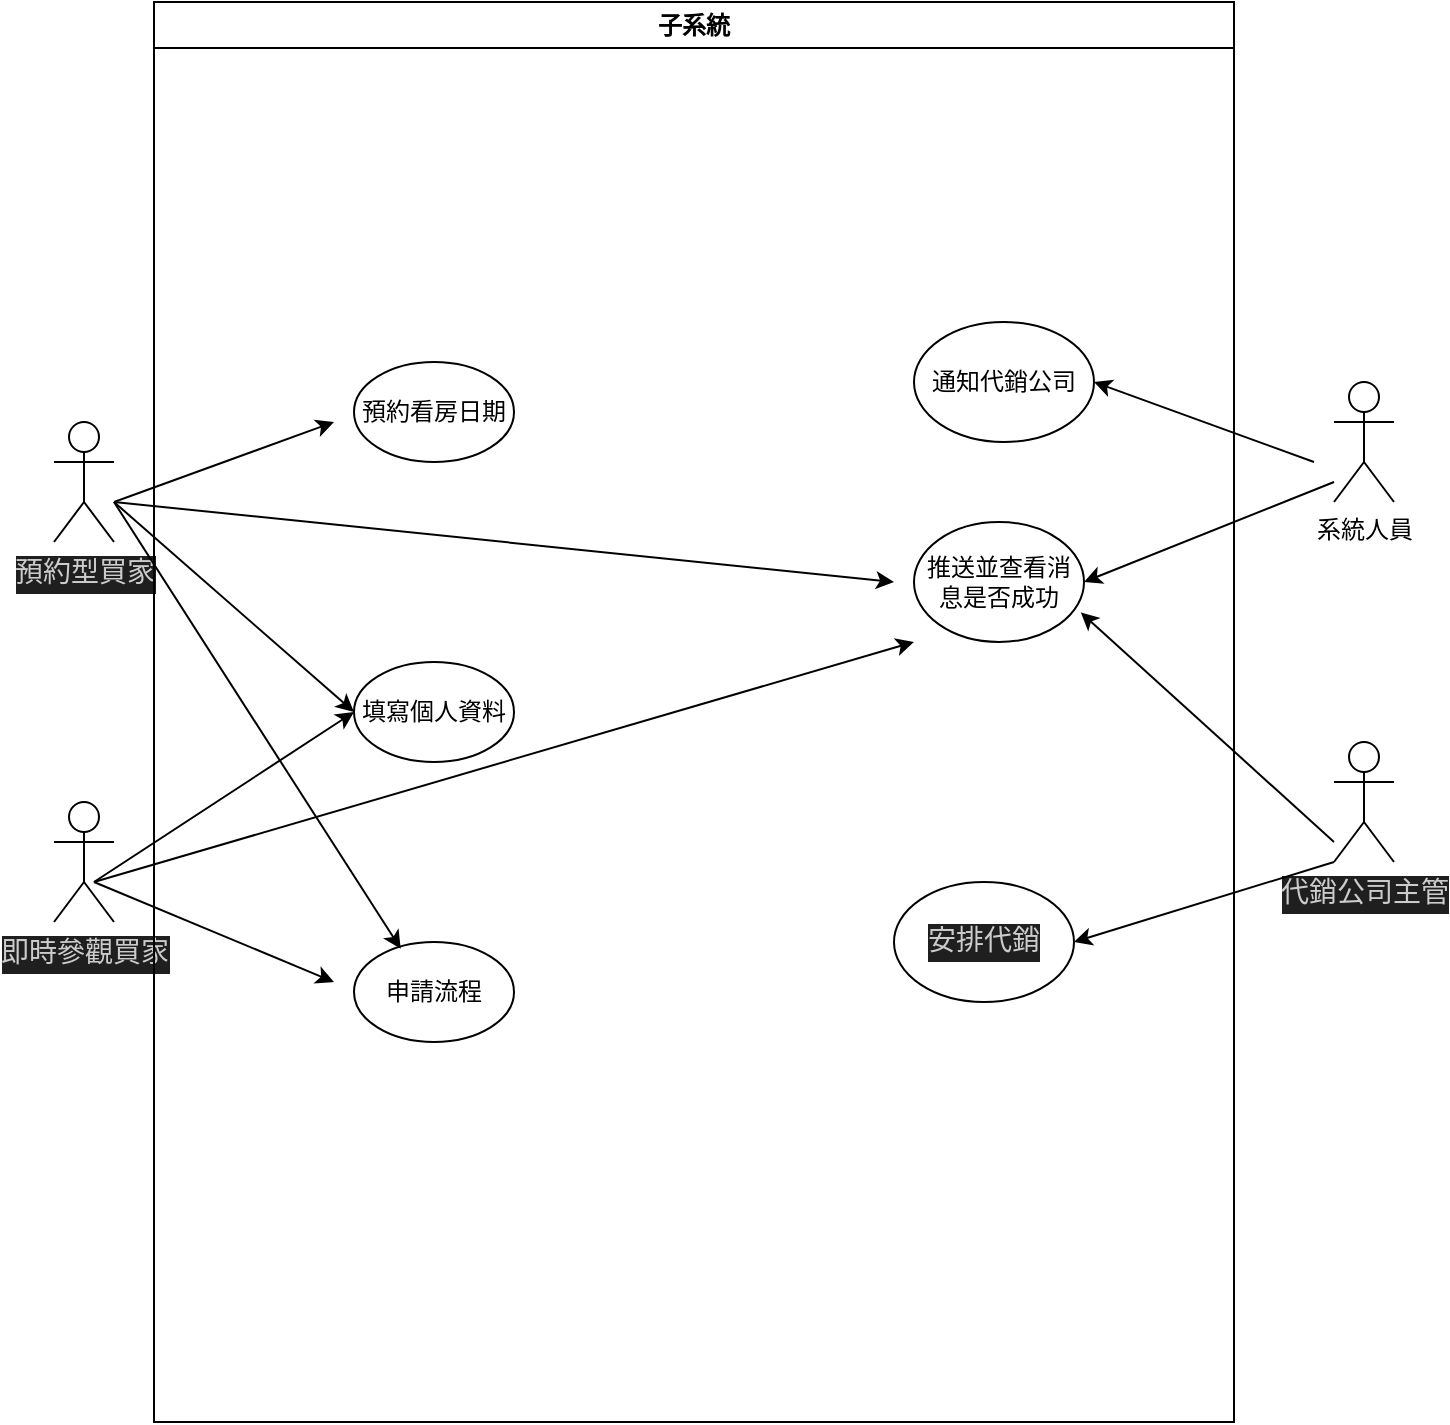 <mxfile>
    <diagram id="ASTWp4ZXTidoFe2xOwB_" name="1b">
        <mxGraphModel dx="1130" dy="787" grid="1" gridSize="10" guides="1" tooltips="1" connect="1" arrows="1" fold="1" page="1" pageScale="1" pageWidth="827" pageHeight="1169" math="0" shadow="0">
            <root>
                <mxCell id="0"/>
                <mxCell id="1" parent="0"/>
                <mxCell id="10" value="&lt;div style=&quot;color: rgb(204, 204, 204); background-color: rgb(31, 31, 31); font-family: Consolas, &amp;quot;Courier New&amp;quot;, monospace; font-size: 14px; line-height: 19px;&quot;&gt;預約型買家&lt;/div&gt;" style="shape=umlActor;verticalLabelPosition=bottom;verticalAlign=top;html=1;outlineConnect=0;" parent="1" vertex="1">
                    <mxGeometry x="80" y="260" width="30" height="60" as="geometry"/>
                </mxCell>
                <mxCell id="11" value="系統人員" style="shape=umlActor;verticalLabelPosition=bottom;verticalAlign=top;html=1;outlineConnect=0;" parent="1" vertex="1">
                    <mxGeometry x="720" y="240" width="30" height="60" as="geometry"/>
                </mxCell>
                <mxCell id="12" value="&lt;div style=&quot;color: rgb(204, 204, 204); background-color: rgb(31, 31, 31); font-family: Consolas, &amp;quot;Courier New&amp;quot;, monospace; font-size: 14px; line-height: 19px;&quot;&gt;代銷公司主管&lt;/div&gt;" style="shape=umlActor;verticalLabelPosition=bottom;verticalAlign=top;html=1;outlineConnect=0;" parent="1" vertex="1">
                    <mxGeometry x="720" y="420" width="30" height="60" as="geometry"/>
                </mxCell>
                <mxCell id="13" value="&lt;div style=&quot;color: rgb(204, 204, 204); background-color: rgb(31, 31, 31); font-family: Consolas, &amp;quot;Courier New&amp;quot;, monospace; font-size: 14px; line-height: 19px;&quot;&gt;即時參觀買家&lt;/div&gt;" style="shape=umlActor;verticalLabelPosition=bottom;verticalAlign=top;html=1;outlineConnect=0;" parent="1" vertex="1">
                    <mxGeometry x="80" y="450" width="30" height="60" as="geometry"/>
                </mxCell>
                <mxCell id="17" value="預約看房日期" style="ellipse;whiteSpace=wrap;html=1;" parent="1" vertex="1">
                    <mxGeometry x="230" y="230" width="80" height="50" as="geometry"/>
                </mxCell>
                <mxCell id="18" value="申請流程" style="ellipse;whiteSpace=wrap;html=1;" parent="1" vertex="1">
                    <mxGeometry x="230" y="520" width="80" height="50" as="geometry"/>
                </mxCell>
                <mxCell id="19" value="通知代銷公司" style="ellipse;whiteSpace=wrap;html=1;" parent="1" vertex="1">
                    <mxGeometry x="510" y="210" width="90" height="60" as="geometry"/>
                </mxCell>
                <mxCell id="20" value="推送並查看消息是否成功" style="ellipse;whiteSpace=wrap;html=1;" parent="1" vertex="1">
                    <mxGeometry x="510" y="310" width="85" height="60" as="geometry"/>
                </mxCell>
                <mxCell id="33" value="子系統" style="swimlane;whiteSpace=wrap;html=1;" parent="1" vertex="1">
                    <mxGeometry x="130" y="50" width="540" height="710" as="geometry"/>
                </mxCell>
                <mxCell id="16" value="填寫個人資料" style="ellipse;whiteSpace=wrap;html=1;" parent="33" vertex="1">
                    <mxGeometry x="100" y="330" width="80" height="50" as="geometry"/>
                </mxCell>
                <mxCell id="32" value="&lt;div style=&quot;color: rgb(204, 204, 204); background-color: rgb(31, 31, 31); font-family: Consolas, &amp;quot;Courier New&amp;quot;, monospace; font-size: 14px; line-height: 19px;&quot;&gt;安排代銷&lt;/div&gt;" style="ellipse;whiteSpace=wrap;html=1;" parent="33" vertex="1">
                    <mxGeometry x="370" y="440" width="90" height="60" as="geometry"/>
                </mxCell>
                <mxCell id="35" value="" style="endArrow=classic;html=1;" parent="33" edge="1">
                    <mxGeometry width="50" height="50" relative="1" as="geometry">
                        <mxPoint x="-20.0" y="250" as="sourcePoint"/>
                        <mxPoint x="90" y="210" as="targetPoint"/>
                    </mxGeometry>
                </mxCell>
                <mxCell id="36" value="" style="endArrow=classic;html=1;entryX=0;entryY=0.5;entryDx=0;entryDy=0;" parent="33" target="16" edge="1">
                    <mxGeometry width="50" height="50" relative="1" as="geometry">
                        <mxPoint x="-20.0" y="250" as="sourcePoint"/>
                        <mxPoint x="30.0" y="200" as="targetPoint"/>
                    </mxGeometry>
                </mxCell>
                <mxCell id="37" value="" style="endArrow=classic;html=1;entryX=0;entryY=0.5;entryDx=0;entryDy=0;" parent="33" target="16" edge="1">
                    <mxGeometry width="50" height="50" relative="1" as="geometry">
                        <mxPoint x="-30.0" y="440" as="sourcePoint"/>
                        <mxPoint x="20.0" y="390" as="targetPoint"/>
                    </mxGeometry>
                </mxCell>
                <mxCell id="38" value="" style="endArrow=classic;html=1;" parent="33" edge="1">
                    <mxGeometry width="50" height="50" relative="1" as="geometry">
                        <mxPoint x="-30.0" y="440" as="sourcePoint"/>
                        <mxPoint x="90" y="490" as="targetPoint"/>
                    </mxGeometry>
                </mxCell>
                <mxCell id="39" value="" style="endArrow=classic;html=1;entryX=0.292;entryY=0.068;entryDx=0;entryDy=0;entryPerimeter=0;" parent="33" target="18" edge="1">
                    <mxGeometry width="50" height="50" relative="1" as="geometry">
                        <mxPoint x="-20.0" y="250" as="sourcePoint"/>
                        <mxPoint x="30.0" y="200" as="targetPoint"/>
                    </mxGeometry>
                </mxCell>
                <mxCell id="44" value="" style="endArrow=classic;html=1;" parent="33" edge="1">
                    <mxGeometry width="50" height="50" relative="1" as="geometry">
                        <mxPoint x="-20" y="250" as="sourcePoint"/>
                        <mxPoint x="370" y="290" as="targetPoint"/>
                    </mxGeometry>
                </mxCell>
                <mxCell id="45" value="" style="endArrow=classic;html=1;entryX=1;entryY=0.5;entryDx=0;entryDy=0;" parent="33" edge="1">
                    <mxGeometry width="50" height="50" relative="1" as="geometry">
                        <mxPoint x="-30" y="440" as="sourcePoint"/>
                        <mxPoint x="380" y="320" as="targetPoint"/>
                    </mxGeometry>
                </mxCell>
                <mxCell id="40" value="" style="endArrow=classic;html=1;entryX=1;entryY=0.5;entryDx=0;entryDy=0;" parent="1" target="19" edge="1">
                    <mxGeometry width="50" height="50" relative="1" as="geometry">
                        <mxPoint x="710.0" y="280" as="sourcePoint"/>
                        <mxPoint x="760.0" y="230" as="targetPoint"/>
                    </mxGeometry>
                </mxCell>
                <mxCell id="41" value="" style="endArrow=classic;html=1;entryX=1;entryY=0.5;entryDx=0;entryDy=0;" parent="1" target="20" edge="1">
                    <mxGeometry width="50" height="50" relative="1" as="geometry">
                        <mxPoint x="720" y="290" as="sourcePoint"/>
                        <mxPoint x="610" y="250" as="targetPoint"/>
                    </mxGeometry>
                </mxCell>
                <mxCell id="42" value="" style="endArrow=classic;html=1;entryX=0.981;entryY=0.753;entryDx=0;entryDy=0;entryPerimeter=0;" parent="1" target="20" edge="1">
                    <mxGeometry width="50" height="50" relative="1" as="geometry">
                        <mxPoint x="720" y="470" as="sourcePoint"/>
                        <mxPoint x="610" y="430" as="targetPoint"/>
                    </mxGeometry>
                </mxCell>
                <mxCell id="43" value="" style="endArrow=classic;html=1;entryX=1;entryY=0.5;entryDx=0;entryDy=0;" parent="1" target="32" edge="1">
                    <mxGeometry width="50" height="50" relative="1" as="geometry">
                        <mxPoint x="720" y="480" as="sourcePoint"/>
                        <mxPoint x="610" y="440" as="targetPoint"/>
                    </mxGeometry>
                </mxCell>
            </root>
        </mxGraphModel>
    </diagram>
    <diagram id="YNBZmlXG5lnyesX3e9GX" name="1d">
        <mxGraphModel dx="1102" dy="787" grid="1" gridSize="10" guides="1" tooltips="1" connect="1" arrows="1" fold="1" page="1" pageScale="1" pageWidth="827" pageHeight="1169" math="0" shadow="0">
            <root>
                <mxCell id="0"/>
                <mxCell id="1" parent="0"/>
            </root>
        </mxGraphModel>
    </diagram>
    <diagram id="AscKv5OJ8TlSJ3xA4gjY" name="2b">
        <mxGraphModel dx="1102" dy="787" grid="1" gridSize="10" guides="1" tooltips="1" connect="1" arrows="1" fold="1" page="1" pageScale="1" pageWidth="827" pageHeight="1169" math="0" shadow="0">
            <root>
                <mxCell id="0"/>
                <mxCell id="1" parent="0"/>
            </root>
        </mxGraphModel>
    </diagram>
    <diagram id="jKp8lnFoO_ODNvvGuu6S" name="2d">
        <mxGraphModel dx="1102" dy="787" grid="1" gridSize="10" guides="1" tooltips="1" connect="1" arrows="1" fold="1" page="1" pageScale="1" pageWidth="827" pageHeight="1169" math="0" shadow="0">
            <root>
                <mxCell id="0"/>
                <mxCell id="1" parent="0"/>
            </root>
        </mxGraphModel>
    </diagram>
</mxfile>